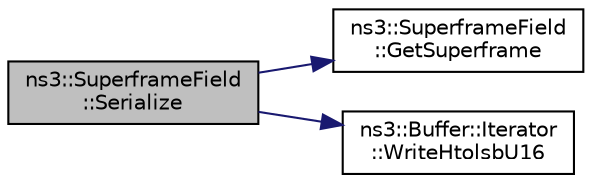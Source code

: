 digraph "ns3::SuperframeField::Serialize"
{
 // LATEX_PDF_SIZE
  edge [fontname="Helvetica",fontsize="10",labelfontname="Helvetica",labelfontsize="10"];
  node [fontname="Helvetica",fontsize="10",shape=record];
  rankdir="LR";
  Node1 [label="ns3::SuperframeField\l::Serialize",height=0.2,width=0.4,color="black", fillcolor="grey75", style="filled", fontcolor="black",tooltip="Serialize the entire superframe specification field."];
  Node1 -> Node2 [color="midnightblue",fontsize="10",style="solid",fontname="Helvetica"];
  Node2 [label="ns3::SuperframeField\l::GetSuperframe",height=0.2,width=0.4,color="black", fillcolor="white", style="filled",URL="$classns3_1_1_superframe_field.html#ab86152c166664dc02b2e0d23dc381d14",tooltip="Get the Superframe specification information field."];
  Node1 -> Node3 [color="midnightblue",fontsize="10",style="solid",fontname="Helvetica"];
  Node3 [label="ns3::Buffer::Iterator\l::WriteHtolsbU16",height=0.2,width=0.4,color="black", fillcolor="white", style="filled",URL="$classns3_1_1_buffer_1_1_iterator.html#a2e89a2939c01994a490d6f0be22770a1",tooltip=" "];
}

